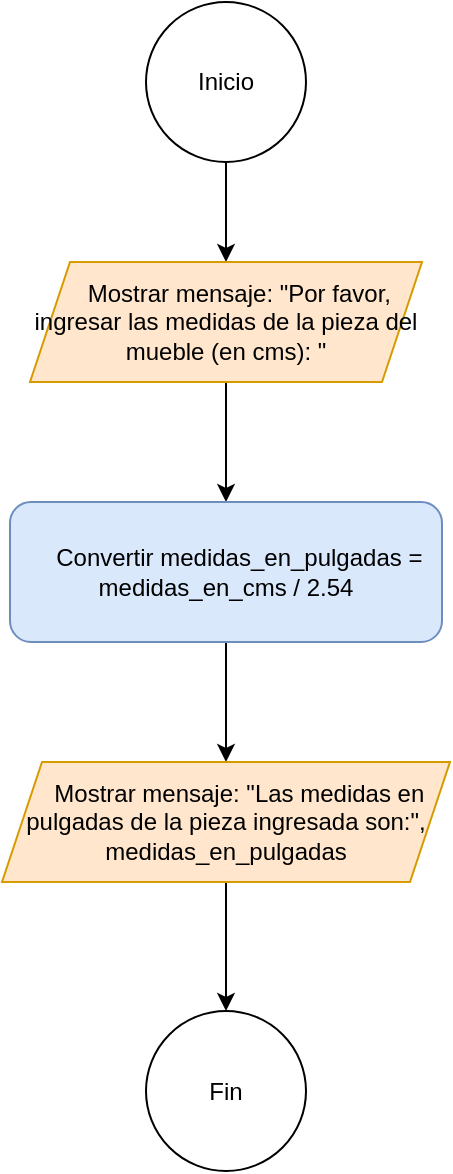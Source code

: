 <mxfile version="24.8.4">
  <diagram id="C5RBs43oDa-KdzZeNtuy" name="Page-1">
    <mxGraphModel dx="1426" dy="747" grid="1" gridSize="10" guides="1" tooltips="1" connect="1" arrows="1" fold="1" page="1" pageScale="1" pageWidth="827" pageHeight="1169" math="0" shadow="0">
      <root>
        <mxCell id="WIyWlLk6GJQsqaUBKTNV-0" />
        <mxCell id="WIyWlLk6GJQsqaUBKTNV-1" parent="WIyWlLk6GJQsqaUBKTNV-0" />
        <mxCell id="-5r840bbSFOdMsj15txN-3" value="" style="edgeStyle=orthogonalEdgeStyle;rounded=0;orthogonalLoop=1;jettySize=auto;html=1;" parent="WIyWlLk6GJQsqaUBKTNV-1" source="-5r840bbSFOdMsj15txN-1" target="-5r840bbSFOdMsj15txN-2" edge="1">
          <mxGeometry relative="1" as="geometry" />
        </mxCell>
        <mxCell id="-5r840bbSFOdMsj15txN-1" value="Inicio" style="ellipse;whiteSpace=wrap;html=1;aspect=fixed;" parent="WIyWlLk6GJQsqaUBKTNV-1" vertex="1">
          <mxGeometry x="374" y="40" width="80" height="80" as="geometry" />
        </mxCell>
        <mxCell id="-5r840bbSFOdMsj15txN-5" value="" style="edgeStyle=orthogonalEdgeStyle;rounded=0;orthogonalLoop=1;jettySize=auto;html=1;" parent="WIyWlLk6GJQsqaUBKTNV-1" source="-5r840bbSFOdMsj15txN-2" target="-5r840bbSFOdMsj15txN-4" edge="1">
          <mxGeometry relative="1" as="geometry" />
        </mxCell>
        <mxCell id="-5r840bbSFOdMsj15txN-2" value="&lt;div&gt;&amp;nbsp; &amp;nbsp; Mostrar mensaje: &quot;Por favor, ingresar las medidas de la pieza del mueble (en cms): &quot;&lt;/div&gt;" style="shape=parallelogram;perimeter=parallelogramPerimeter;whiteSpace=wrap;html=1;fixedSize=1;fillColor=#ffe6cc;strokeColor=#d79b00;" parent="WIyWlLk6GJQsqaUBKTNV-1" vertex="1">
          <mxGeometry x="316" y="170" width="196" height="60" as="geometry" />
        </mxCell>
        <mxCell id="-5r840bbSFOdMsj15txN-9" style="edgeStyle=orthogonalEdgeStyle;rounded=0;orthogonalLoop=1;jettySize=auto;html=1;entryX=0.5;entryY=0;entryDx=0;entryDy=0;" parent="WIyWlLk6GJQsqaUBKTNV-1" source="-5r840bbSFOdMsj15txN-4" target="-5r840bbSFOdMsj15txN-8" edge="1">
          <mxGeometry relative="1" as="geometry" />
        </mxCell>
        <mxCell id="-5r840bbSFOdMsj15txN-4" value="&lt;div&gt;&amp;nbsp; &amp;nbsp; Convertir medidas_en_pulgadas = medidas_en_cms / 2.54&lt;/div&gt;" style="rounded=1;whiteSpace=wrap;html=1;fillColor=#dae8fc;strokeColor=#6c8ebf;" parent="WIyWlLk6GJQsqaUBKTNV-1" vertex="1">
          <mxGeometry x="306" y="290" width="216" height="70" as="geometry" />
        </mxCell>
        <mxCell id="-5r840bbSFOdMsj15txN-11" style="edgeStyle=orthogonalEdgeStyle;rounded=0;orthogonalLoop=1;jettySize=auto;html=1;entryX=0.5;entryY=0;entryDx=0;entryDy=0;" parent="WIyWlLk6GJQsqaUBKTNV-1" source="-5r840bbSFOdMsj15txN-8" target="-5r840bbSFOdMsj15txN-10" edge="1">
          <mxGeometry relative="1" as="geometry" />
        </mxCell>
        <mxCell id="-5r840bbSFOdMsj15txN-8" value="&lt;div&gt;&amp;nbsp; &amp;nbsp; Mostrar mensaje: &quot;Las medidas en pulgadas de la pieza ingresada son:&quot;, medidas_en_pulgadas&lt;/div&gt;" style="shape=parallelogram;perimeter=parallelogramPerimeter;whiteSpace=wrap;html=1;fixedSize=1;fillColor=#ffe6cc;strokeColor=#d79b00;" parent="WIyWlLk6GJQsqaUBKTNV-1" vertex="1">
          <mxGeometry x="302" y="420" width="224" height="60" as="geometry" />
        </mxCell>
        <mxCell id="-5r840bbSFOdMsj15txN-10" value="Fin" style="ellipse;whiteSpace=wrap;html=1;aspect=fixed;" parent="WIyWlLk6GJQsqaUBKTNV-1" vertex="1">
          <mxGeometry x="374" y="544.5" width="80" height="80" as="geometry" />
        </mxCell>
      </root>
    </mxGraphModel>
  </diagram>
</mxfile>
